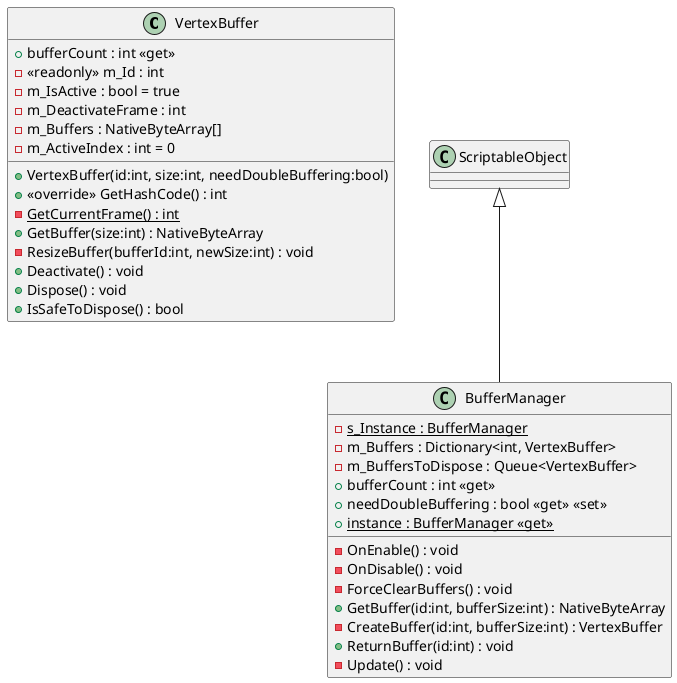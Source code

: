 @startuml
class VertexBuffer {
    + bufferCount : int <<get>>
    - <<readonly>> m_Id : int
    - m_IsActive : bool = true
    - m_DeactivateFrame : int
    - m_Buffers : NativeByteArray[]
    - m_ActiveIndex : int = 0
    + VertexBuffer(id:int, size:int, needDoubleBuffering:bool)
    + <<override>> GetHashCode() : int
    - {static} GetCurrentFrame() : int
    + GetBuffer(size:int) : NativeByteArray
    - ResizeBuffer(bufferId:int, newSize:int) : void
    + Deactivate() : void
    + Dispose() : void
    + IsSafeToDispose() : bool
}
class BufferManager {
    - {static} s_Instance : BufferManager
    - m_Buffers : Dictionary<int, VertexBuffer>
    - m_BuffersToDispose : Queue<VertexBuffer>
    + bufferCount : int <<get>>
    + needDoubleBuffering : bool <<get>> <<set>>
    + {static} instance : BufferManager <<get>>
    - OnEnable() : void
    - OnDisable() : void
    - ForceClearBuffers() : void
    + GetBuffer(id:int, bufferSize:int) : NativeByteArray
    - CreateBuffer(id:int, bufferSize:int) : VertexBuffer
    + ReturnBuffer(id:int) : void
    - Update() : void
}
ScriptableObject <|-- BufferManager
@enduml
